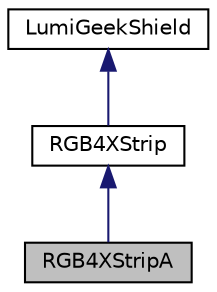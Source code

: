 digraph "RGB4XStripA"
{
  edge [fontname="Helvetica",fontsize="10",labelfontname="Helvetica",labelfontsize="10"];
  node [fontname="Helvetica",fontsize="10",shape=record];
  Node1 [label="RGB4XStripA",height=0.2,width=0.4,color="black", fillcolor="grey75", style="filled" fontcolor="black"];
  Node2 -> Node1 [dir="back",color="midnightblue",fontsize="10",style="solid",fontname="Helvetica"];
  Node2 [label="RGB4XStrip",height=0.2,width=0.4,color="black", fillcolor="white", style="filled",URL="$class_r_g_b4_x_strip.html"];
  Node3 -> Node2 [dir="back",color="midnightblue",fontsize="10",style="solid",fontname="Helvetica"];
  Node3 [label="LumiGeekShield",height=0.2,width=0.4,color="black", fillcolor="white", style="filled",URL="$class_lumi_geek_shield.html"];
}
